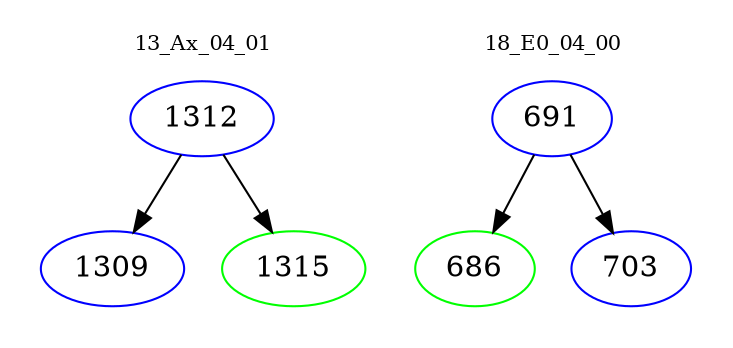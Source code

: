 digraph{
subgraph cluster_0 {
color = white
label = "13_Ax_04_01";
fontsize=10;
T0_1312 [label="1312", color="blue"]
T0_1312 -> T0_1309 [color="black"]
T0_1309 [label="1309", color="blue"]
T0_1312 -> T0_1315 [color="black"]
T0_1315 [label="1315", color="green"]
}
subgraph cluster_1 {
color = white
label = "18_E0_04_00";
fontsize=10;
T1_691 [label="691", color="blue"]
T1_691 -> T1_686 [color="black"]
T1_686 [label="686", color="green"]
T1_691 -> T1_703 [color="black"]
T1_703 [label="703", color="blue"]
}
}
